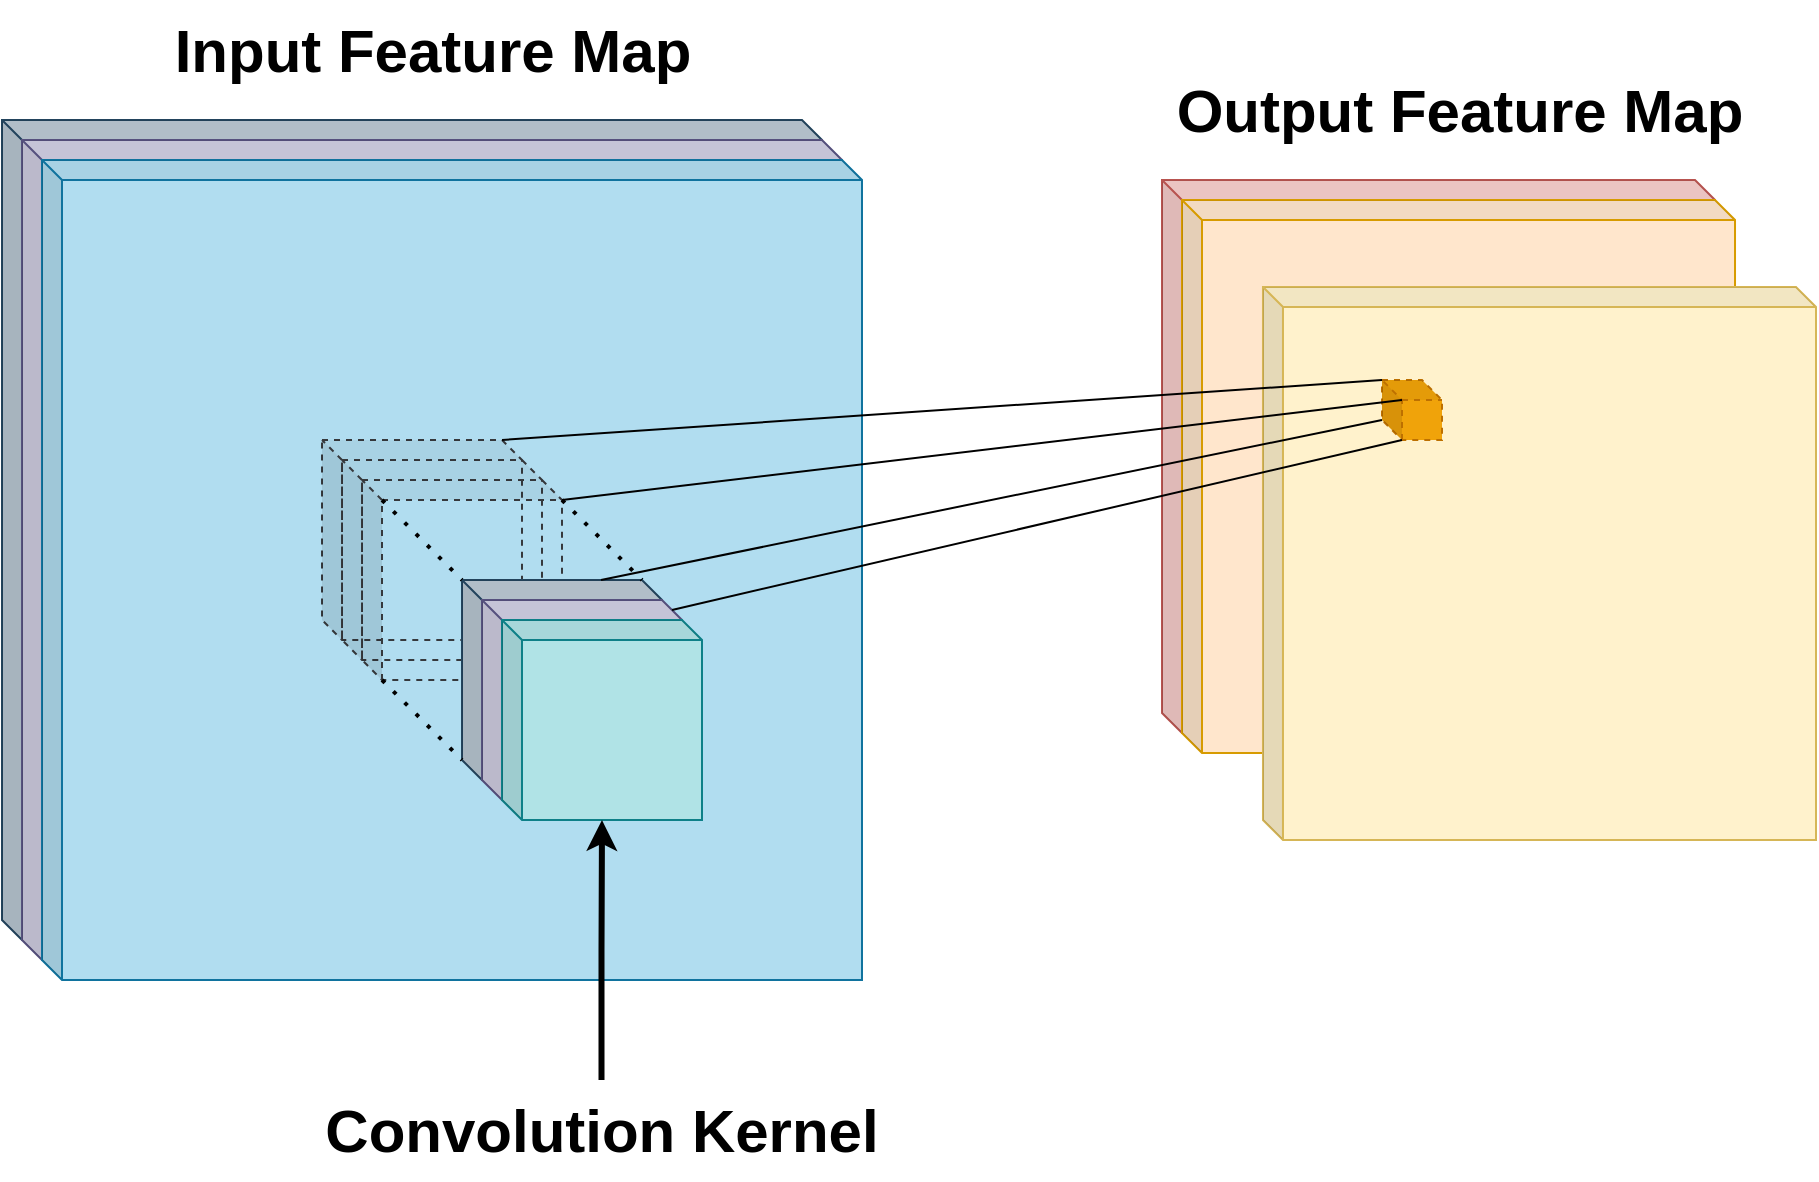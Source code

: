 <mxfile version="21.2.8" type="device" pages="2">
  <diagram name="Page-1" id="e8gIqHN_2aYXNfnI5XAy">
    <mxGraphModel dx="2022" dy="703" grid="1" gridSize="10" guides="1" tooltips="1" connect="1" arrows="1" fold="1" page="1" pageScale="1" pageWidth="827" pageHeight="1169" math="0" shadow="0">
      <root>
        <mxCell id="0" />
        <mxCell id="1" parent="0" />
        <mxCell id="FKL5-TGWjA22Yl3rKmFX-71" value="" style="shape=cube;whiteSpace=wrap;html=1;boundedLbl=1;backgroundOutline=1;darkOpacity=0.05;darkOpacity2=0.1;size=10;fillColor=#f8cecc;strokeColor=#b85450;" vertex="1" parent="1">
          <mxGeometry x="499.998" y="129.998" width="276.512" height="276.512" as="geometry" />
        </mxCell>
        <mxCell id="FKL5-TGWjA22Yl3rKmFX-73" value="" style="shape=cube;whiteSpace=wrap;html=1;boundedLbl=1;backgroundOutline=1;darkOpacity=0.05;darkOpacity2=0.1;size=10;fillColor=#ffe6cc;strokeColor=#d79b00;" vertex="1" parent="1">
          <mxGeometry x="509.998" y="139.998" width="276.512" height="276.512" as="geometry" />
        </mxCell>
        <mxCell id="FKL5-TGWjA22Yl3rKmFX-15" value="" style="group" vertex="1" connectable="0" parent="1">
          <mxGeometry x="-80" y="100" width="430" height="430" as="geometry" />
        </mxCell>
        <mxCell id="FKL5-TGWjA22Yl3rKmFX-1" value="" style="shape=cube;whiteSpace=wrap;html=1;boundedLbl=1;backgroundOutline=1;darkOpacity=0.05;darkOpacity2=0.1;size=10;fillColor=#bac8d3;strokeColor=#23445d;" vertex="1" parent="FKL5-TGWjA22Yl3rKmFX-15">
          <mxGeometry width="410" height="410" as="geometry" />
        </mxCell>
        <mxCell id="FKL5-TGWjA22Yl3rKmFX-2" value="" style="shape=cube;whiteSpace=wrap;html=1;boundedLbl=1;backgroundOutline=1;darkOpacity=0.05;darkOpacity2=0.1;size=10;fillColor=#d0cee2;strokeColor=#56517e;" vertex="1" parent="FKL5-TGWjA22Yl3rKmFX-15">
          <mxGeometry x="10" y="10" width="410" height="410" as="geometry" />
        </mxCell>
        <mxCell id="FKL5-TGWjA22Yl3rKmFX-3" value="" style="shape=cube;whiteSpace=wrap;html=1;boundedLbl=1;backgroundOutline=1;darkOpacity=0.05;darkOpacity2=0.1;size=10;fillColor=#b1ddf0;strokeColor=#10739e;" vertex="1" parent="FKL5-TGWjA22Yl3rKmFX-15">
          <mxGeometry x="20" y="20" width="410" height="410" as="geometry" />
        </mxCell>
        <mxCell id="FKL5-TGWjA22Yl3rKmFX-53" value="" style="group" vertex="1" connectable="0" parent="FKL5-TGWjA22Yl3rKmFX-15">
          <mxGeometry x="160" y="160" width="190" height="190" as="geometry" />
        </mxCell>
        <mxCell id="FKL5-TGWjA22Yl3rKmFX-25" value="" style="shape=cube;whiteSpace=wrap;html=1;boundedLbl=1;backgroundOutline=1;darkOpacity=0.05;darkOpacity2=0.1;size=10;fillColor=none;strokeColor=#36393d;dashed=1;" vertex="1" parent="FKL5-TGWjA22Yl3rKmFX-53">
          <mxGeometry width="100" height="100" as="geometry" />
        </mxCell>
        <mxCell id="FKL5-TGWjA22Yl3rKmFX-28" value="" style="shape=cube;whiteSpace=wrap;html=1;boundedLbl=1;backgroundOutline=1;darkOpacity=0.05;darkOpacity2=0.1;size=10;fillColor=none;strokeColor=#36393d;dashed=1;" vertex="1" parent="FKL5-TGWjA22Yl3rKmFX-53">
          <mxGeometry x="10" y="10" width="100" height="100" as="geometry" />
        </mxCell>
        <mxCell id="FKL5-TGWjA22Yl3rKmFX-29" value="" style="shape=cube;whiteSpace=wrap;html=1;boundedLbl=1;backgroundOutline=1;darkOpacity=0.05;darkOpacity2=0.1;size=10;fillColor=none;strokeColor=#36393d;dashed=1;" vertex="1" parent="FKL5-TGWjA22Yl3rKmFX-53">
          <mxGeometry x="20" y="20" width="100" height="100" as="geometry" />
        </mxCell>
        <mxCell id="FKL5-TGWjA22Yl3rKmFX-47" value="" style="shape=cube;whiteSpace=wrap;html=1;boundedLbl=1;backgroundOutline=1;darkOpacity=0.05;darkOpacity2=0.1;size=10;fillColor=#bac8d3;strokeColor=#23445d;" vertex="1" parent="FKL5-TGWjA22Yl3rKmFX-53">
          <mxGeometry x="70" y="70" width="100" height="100" as="geometry" />
        </mxCell>
        <mxCell id="FKL5-TGWjA22Yl3rKmFX-49" value="" style="shape=cube;whiteSpace=wrap;html=1;boundedLbl=1;backgroundOutline=1;darkOpacity=0.05;darkOpacity2=0.1;size=10;fillColor=#d0cee2;strokeColor=#56517e;" vertex="1" parent="FKL5-TGWjA22Yl3rKmFX-53">
          <mxGeometry x="80" y="80" width="100" height="100" as="geometry" />
        </mxCell>
        <mxCell id="FKL5-TGWjA22Yl3rKmFX-48" value="" style="shape=cube;whiteSpace=wrap;html=1;boundedLbl=1;backgroundOutline=1;darkOpacity=0.05;darkOpacity2=0.1;size=10;fillColor=#b0e3e6;strokeColor=#0e8088;" vertex="1" parent="FKL5-TGWjA22Yl3rKmFX-53">
          <mxGeometry x="90" y="90" width="100" height="100" as="geometry" />
        </mxCell>
        <mxCell id="FKL5-TGWjA22Yl3rKmFX-19" value="" style="endArrow=none;dashed=1;html=1;dashPattern=1 3;strokeWidth=2;rounded=0;entryX=0;entryY=0;entryDx=0;entryDy=0;entryPerimeter=0;" edge="1" parent="FKL5-TGWjA22Yl3rKmFX-53">
          <mxGeometry width="50" height="50" relative="1" as="geometry">
            <mxPoint x="30" y="30" as="sourcePoint" />
            <mxPoint x="70" y="70" as="targetPoint" />
          </mxGeometry>
        </mxCell>
        <mxCell id="FKL5-TGWjA22Yl3rKmFX-51" value="" style="endArrow=none;dashed=1;html=1;dashPattern=1 3;strokeWidth=2;rounded=0;entryX=0;entryY=0;entryDx=0;entryDy=0;entryPerimeter=0;" edge="1" parent="FKL5-TGWjA22Yl3rKmFX-53">
          <mxGeometry width="50" height="50" relative="1" as="geometry">
            <mxPoint x="120" y="30" as="sourcePoint" />
            <mxPoint x="160" y="70" as="targetPoint" />
          </mxGeometry>
        </mxCell>
        <mxCell id="FKL5-TGWjA22Yl3rKmFX-52" value="" style="endArrow=none;dashed=1;html=1;dashPattern=1 3;strokeWidth=2;rounded=0;entryX=0;entryY=0;entryDx=0;entryDy=0;entryPerimeter=0;" edge="1" parent="FKL5-TGWjA22Yl3rKmFX-53">
          <mxGeometry width="50" height="50" relative="1" as="geometry">
            <mxPoint x="30" y="120" as="sourcePoint" />
            <mxPoint x="70" y="160" as="targetPoint" />
          </mxGeometry>
        </mxCell>
        <mxCell id="FKL5-TGWjA22Yl3rKmFX-13" value="" style="group" vertex="1" connectable="0" parent="1">
          <mxGeometry x="537" y="170" width="290" height="290" as="geometry" />
        </mxCell>
        <mxCell id="FKL5-TGWjA22Yl3rKmFX-12" value="" style="shape=cube;whiteSpace=wrap;html=1;boundedLbl=1;backgroundOutline=1;darkOpacity=0.05;darkOpacity2=0.1;size=10;fillColor=#fff2cc;strokeColor=#d6b656;" vertex="1" parent="FKL5-TGWjA22Yl3rKmFX-13">
          <mxGeometry x="13.488" y="13.488" width="276.512" height="276.512" as="geometry" />
        </mxCell>
        <mxCell id="FKL5-TGWjA22Yl3rKmFX-55" value="" style="shape=cube;whiteSpace=wrap;html=1;boundedLbl=1;backgroundOutline=1;darkOpacity=0.05;darkOpacity2=0.1;dashed=1;fillColor=#f0a30a;size=10;strokeColor=#BD7000;fontColor=#000000;" vertex="1" parent="FKL5-TGWjA22Yl3rKmFX-13">
          <mxGeometry x="73" y="60" width="30" height="30" as="geometry" />
        </mxCell>
        <mxCell id="FKL5-TGWjA22Yl3rKmFX-56" value="" style="endArrow=none;html=1;rounded=0;exitX=0;exitY=0;exitDx=90;exitDy=0;exitPerimeter=0;entryX=0;entryY=0;entryDx=0;entryDy=0;entryPerimeter=0;" edge="1" parent="1" source="FKL5-TGWjA22Yl3rKmFX-25" target="FKL5-TGWjA22Yl3rKmFX-55">
          <mxGeometry width="50" height="50" relative="1" as="geometry">
            <mxPoint x="390" y="310" as="sourcePoint" />
            <mxPoint x="440" y="260" as="targetPoint" />
          </mxGeometry>
        </mxCell>
        <mxCell id="FKL5-TGWjA22Yl3rKmFX-57" value="" style="endArrow=none;html=1;rounded=0;exitX=0;exitY=0;exitDx=100;exitDy=10;exitPerimeter=0;entryX=0.333;entryY=0.333;entryDx=0;entryDy=0;entryPerimeter=0;" edge="1" parent="1" source="FKL5-TGWjA22Yl3rKmFX-29" target="FKL5-TGWjA22Yl3rKmFX-55">
          <mxGeometry width="50" height="50" relative="1" as="geometry">
            <mxPoint x="390" y="310" as="sourcePoint" />
            <mxPoint x="490" y="330" as="targetPoint" />
          </mxGeometry>
        </mxCell>
        <mxCell id="FKL5-TGWjA22Yl3rKmFX-58" value="" style="endArrow=none;html=1;rounded=0;entryX=0;entryY=0;entryDx=10;entryDy=30;entryPerimeter=0;exitX=0;exitY=0;exitDx=95;exitDy=5;exitPerimeter=0;" edge="1" parent="1" source="FKL5-TGWjA22Yl3rKmFX-49" target="FKL5-TGWjA22Yl3rKmFX-55">
          <mxGeometry width="50" height="50" relative="1" as="geometry">
            <mxPoint x="390" y="310" as="sourcePoint" />
            <mxPoint x="440" y="260" as="targetPoint" />
          </mxGeometry>
        </mxCell>
        <mxCell id="FKL5-TGWjA22Yl3rKmFX-59" value="" style="endArrow=none;html=1;rounded=0;entryX=0;entryY=0;entryDx=0;entryDy=20;entryPerimeter=0;exitX=0.695;exitY=0;exitDx=0;exitDy=0;exitPerimeter=0;" edge="1" parent="1" source="FKL5-TGWjA22Yl3rKmFX-47" target="FKL5-TGWjA22Yl3rKmFX-55">
          <mxGeometry width="50" height="50" relative="1" as="geometry">
            <mxPoint x="370" y="250" as="sourcePoint" />
            <mxPoint x="420" y="200" as="targetPoint" />
          </mxGeometry>
        </mxCell>
        <mxCell id="FKL5-TGWjA22Yl3rKmFX-60" value="&lt;font style=&quot;font-size: 30px;&quot;&gt;&lt;span&gt;Input Feature Map&lt;/span&gt;&lt;/font&gt;" style="text;html=1;strokeColor=none;fillColor=none;align=center;verticalAlign=middle;whiteSpace=wrap;rounded=0;fontStyle=1" vertex="1" parent="1">
          <mxGeometry x="-6.25" y="40" width="282.5" height="50" as="geometry" />
        </mxCell>
        <mxCell id="FKL5-TGWjA22Yl3rKmFX-61" value="&lt;font style=&quot;font-size: 30px;&quot;&gt;&lt;span&gt;Output Feature Map&lt;/span&gt;&lt;/font&gt;" style="text;html=1;strokeColor=none;fillColor=none;align=center;verticalAlign=middle;whiteSpace=wrap;rounded=0;fontStyle=1" vertex="1" parent="1">
          <mxGeometry x="498.5" y="70" width="299.5" height="50" as="geometry" />
        </mxCell>
        <mxCell id="FKL5-TGWjA22Yl3rKmFX-64" style="edgeStyle=orthogonalEdgeStyle;rounded=0;orthogonalLoop=1;jettySize=auto;html=1;strokeWidth=3;" edge="1" parent="1" source="FKL5-TGWjA22Yl3rKmFX-63" target="FKL5-TGWjA22Yl3rKmFX-48">
          <mxGeometry relative="1" as="geometry" />
        </mxCell>
        <mxCell id="FKL5-TGWjA22Yl3rKmFX-63" value="&lt;font style=&quot;font-size: 30px;&quot;&gt;&lt;span&gt;Convolution Kernel&lt;/span&gt;&lt;/font&gt;" style="text;html=1;strokeColor=none;fillColor=none;align=center;verticalAlign=middle;whiteSpace=wrap;rounded=0;fontStyle=1" vertex="1" parent="1">
          <mxGeometry x="70" y="580" width="299.5" height="50" as="geometry" />
        </mxCell>
      </root>
    </mxGraphModel>
  </diagram>
  <diagram id="FSeQ4kL06ydM7t-4-fnL" name="Page-2">
    <mxGraphModel dx="1687" dy="992" grid="1" gridSize="10" guides="1" tooltips="1" connect="1" arrows="1" fold="1" page="1" pageScale="1" pageWidth="827" pageHeight="1169" math="0" shadow="0">
      <root>
        <mxCell id="0" />
        <mxCell id="1" parent="0" />
        <mxCell id="b5OsMDEcb1tCV_Yvxusm-1" value="" style="rounded=0;whiteSpace=wrap;html=1;fillColor=#cdeb8b;strokeColor=#36393d;" vertex="1" parent="1">
          <mxGeometry x="230" y="180" width="60" height="60" as="geometry" />
        </mxCell>
        <mxCell id="b5OsMDEcb1tCV_Yvxusm-2" value="" style="rounded=0;whiteSpace=wrap;html=1;fillColor=#d5e8d4;strokeColor=#82b366;" vertex="1" parent="1">
          <mxGeometry x="230" y="240" width="60" height="60" as="geometry" />
        </mxCell>
        <mxCell id="b5OsMDEcb1tCV_Yvxusm-3" value="" style="rounded=0;whiteSpace=wrap;html=1;fillColor=#d5e8d4;strokeColor=#82b366;" vertex="1" parent="1">
          <mxGeometry x="230" y="300" width="60" height="60" as="geometry" />
        </mxCell>
        <mxCell id="b5OsMDEcb1tCV_Yvxusm-4" value="" style="rounded=0;whiteSpace=wrap;html=1;fillColor=#cdeb8b;strokeColor=#36393d;" vertex="1" parent="1">
          <mxGeometry x="230" y="360" width="60" height="60" as="geometry" />
        </mxCell>
        <mxCell id="b5OsMDEcb1tCV_Yvxusm-5" value="" style="rounded=0;whiteSpace=wrap;html=1;fillColor=#60a917;fontColor=#ffffff;strokeColor=#2D7600;" vertex="1" parent="1">
          <mxGeometry x="230" y="420" width="60" height="60" as="geometry" />
        </mxCell>
        <mxCell id="b5OsMDEcb1tCV_Yvxusm-6" value="" style="rounded=0;whiteSpace=wrap;html=1;fillColor=#d5e8d4;strokeColor=#82b366;" vertex="1" parent="1">
          <mxGeometry x="230" y="480" width="60" height="60" as="geometry" />
        </mxCell>
        <mxCell id="b5OsMDEcb1tCV_Yvxusm-16" style="rounded=0;orthogonalLoop=1;jettySize=auto;html=1;entryX=0;entryY=0.5;entryDx=0;entryDy=0;strokeColor=none;endArrow=none;endFill=0;strokeWidth=3;" edge="1" parent="1" source="b5OsMDEcb1tCV_Yvxusm-7" target="b5OsMDEcb1tCV_Yvxusm-13">
          <mxGeometry relative="1" as="geometry" />
        </mxCell>
        <mxCell id="b5OsMDEcb1tCV_Yvxusm-18" style="rounded=0;orthogonalLoop=1;jettySize=auto;html=1;entryX=0;entryY=0.5;entryDx=0;entryDy=0;endArrow=none;endFill=0;strokeWidth=3;" edge="1" parent="1" source="b5OsMDEcb1tCV_Yvxusm-7" target="b5OsMDEcb1tCV_Yvxusm-13">
          <mxGeometry relative="1" as="geometry" />
        </mxCell>
        <mxCell id="b5OsMDEcb1tCV_Yvxusm-19" style="rounded=0;orthogonalLoop=1;jettySize=auto;html=1;entryX=0;entryY=0.5;entryDx=0;entryDy=0;endArrow=none;endFill=0;strokeWidth=3;" edge="1" parent="1" source="b5OsMDEcb1tCV_Yvxusm-7" target="b5OsMDEcb1tCV_Yvxusm-14">
          <mxGeometry relative="1" as="geometry" />
        </mxCell>
        <mxCell id="b5OsMDEcb1tCV_Yvxusm-20" style="rounded=0;orthogonalLoop=1;jettySize=auto;html=1;entryX=0;entryY=0.5;entryDx=0;entryDy=0;endArrow=none;endFill=0;strokeWidth=3;" edge="1" parent="1" source="b5OsMDEcb1tCV_Yvxusm-7" target="b5OsMDEcb1tCV_Yvxusm-15">
          <mxGeometry relative="1" as="geometry" />
        </mxCell>
        <mxCell id="b5OsMDEcb1tCV_Yvxusm-7" value="" style="ellipse;whiteSpace=wrap;html=1;aspect=fixed;strokeWidth=2;" vertex="1" parent="1">
          <mxGeometry x="370" y="185" width="50" height="50" as="geometry" />
        </mxCell>
        <mxCell id="b5OsMDEcb1tCV_Yvxusm-21" style="rounded=0;orthogonalLoop=1;jettySize=auto;html=1;entryX=0;entryY=0.5;entryDx=0;entryDy=0;endArrow=none;endFill=0;strokeWidth=3;" edge="1" parent="1" source="b5OsMDEcb1tCV_Yvxusm-8" target="b5OsMDEcb1tCV_Yvxusm-13">
          <mxGeometry relative="1" as="geometry" />
        </mxCell>
        <mxCell id="b5OsMDEcb1tCV_Yvxusm-22" style="rounded=0;orthogonalLoop=1;jettySize=auto;html=1;entryX=0;entryY=0.5;entryDx=0;entryDy=0;endArrow=none;endFill=0;strokeWidth=3;" edge="1" parent="1" source="b5OsMDEcb1tCV_Yvxusm-8" target="b5OsMDEcb1tCV_Yvxusm-14">
          <mxGeometry relative="1" as="geometry" />
        </mxCell>
        <mxCell id="b5OsMDEcb1tCV_Yvxusm-23" style="rounded=0;orthogonalLoop=1;jettySize=auto;html=1;entryX=0;entryY=0.5;entryDx=0;entryDy=0;endArrow=none;endFill=0;strokeWidth=3;" edge="1" parent="1" source="b5OsMDEcb1tCV_Yvxusm-8" target="b5OsMDEcb1tCV_Yvxusm-15">
          <mxGeometry relative="1" as="geometry" />
        </mxCell>
        <mxCell id="b5OsMDEcb1tCV_Yvxusm-8" value="" style="ellipse;whiteSpace=wrap;html=1;aspect=fixed;strokeWidth=2;" vertex="1" parent="1">
          <mxGeometry x="370" y="245" width="50" height="50" as="geometry" />
        </mxCell>
        <mxCell id="b5OsMDEcb1tCV_Yvxusm-24" style="rounded=0;orthogonalLoop=1;jettySize=auto;html=1;entryX=0;entryY=0.5;entryDx=0;entryDy=0;endArrow=none;endFill=0;strokeWidth=3;" edge="1" parent="1" source="b5OsMDEcb1tCV_Yvxusm-9" target="b5OsMDEcb1tCV_Yvxusm-13">
          <mxGeometry relative="1" as="geometry" />
        </mxCell>
        <mxCell id="b5OsMDEcb1tCV_Yvxusm-25" style="rounded=0;orthogonalLoop=1;jettySize=auto;html=1;entryX=0;entryY=0.5;entryDx=0;entryDy=0;endArrow=none;endFill=0;strokeWidth=3;" edge="1" parent="1" source="b5OsMDEcb1tCV_Yvxusm-9" target="b5OsMDEcb1tCV_Yvxusm-14">
          <mxGeometry relative="1" as="geometry" />
        </mxCell>
        <mxCell id="b5OsMDEcb1tCV_Yvxusm-26" style="rounded=0;orthogonalLoop=1;jettySize=auto;html=1;entryX=0;entryY=0.5;entryDx=0;entryDy=0;endArrow=none;endFill=0;strokeWidth=3;" edge="1" parent="1" source="b5OsMDEcb1tCV_Yvxusm-9" target="b5OsMDEcb1tCV_Yvxusm-15">
          <mxGeometry relative="1" as="geometry" />
        </mxCell>
        <mxCell id="b5OsMDEcb1tCV_Yvxusm-9" value="" style="ellipse;whiteSpace=wrap;html=1;aspect=fixed;strokeWidth=2;" vertex="1" parent="1">
          <mxGeometry x="370" y="305" width="50" height="50" as="geometry" />
        </mxCell>
        <mxCell id="b5OsMDEcb1tCV_Yvxusm-27" style="rounded=0;orthogonalLoop=1;jettySize=auto;html=1;entryX=0;entryY=0.5;entryDx=0;entryDy=0;endArrow=none;endFill=0;strokeWidth=3;" edge="1" parent="1" source="b5OsMDEcb1tCV_Yvxusm-10" target="b5OsMDEcb1tCV_Yvxusm-13">
          <mxGeometry relative="1" as="geometry" />
        </mxCell>
        <mxCell id="b5OsMDEcb1tCV_Yvxusm-28" style="rounded=0;orthogonalLoop=1;jettySize=auto;html=1;entryX=0;entryY=0.5;entryDx=0;entryDy=0;endArrow=none;endFill=0;strokeWidth=3;" edge="1" parent="1" source="b5OsMDEcb1tCV_Yvxusm-10" target="b5OsMDEcb1tCV_Yvxusm-15">
          <mxGeometry relative="1" as="geometry" />
        </mxCell>
        <mxCell id="b5OsMDEcb1tCV_Yvxusm-35" style="rounded=0;orthogonalLoop=1;jettySize=auto;html=1;entryX=0;entryY=0.5;entryDx=0;entryDy=0;endArrow=none;endFill=0;strokeWidth=3;" edge="1" parent="1" source="b5OsMDEcb1tCV_Yvxusm-10" target="b5OsMDEcb1tCV_Yvxusm-14">
          <mxGeometry relative="1" as="geometry" />
        </mxCell>
        <mxCell id="b5OsMDEcb1tCV_Yvxusm-10" value="" style="ellipse;whiteSpace=wrap;html=1;aspect=fixed;strokeWidth=2;" vertex="1" parent="1">
          <mxGeometry x="370" y="365" width="50" height="50" as="geometry" />
        </mxCell>
        <mxCell id="b5OsMDEcb1tCV_Yvxusm-29" style="rounded=0;orthogonalLoop=1;jettySize=auto;html=1;entryX=0;entryY=0.5;entryDx=0;entryDy=0;endArrow=none;endFill=0;strokeWidth=3;" edge="1" parent="1" source="b5OsMDEcb1tCV_Yvxusm-11" target="b5OsMDEcb1tCV_Yvxusm-13">
          <mxGeometry relative="1" as="geometry" />
        </mxCell>
        <mxCell id="b5OsMDEcb1tCV_Yvxusm-30" style="rounded=0;orthogonalLoop=1;jettySize=auto;html=1;entryX=0;entryY=0.5;entryDx=0;entryDy=0;endArrow=none;endFill=0;strokeWidth=3;" edge="1" parent="1" source="b5OsMDEcb1tCV_Yvxusm-11" target="b5OsMDEcb1tCV_Yvxusm-14">
          <mxGeometry relative="1" as="geometry" />
        </mxCell>
        <mxCell id="b5OsMDEcb1tCV_Yvxusm-31" style="rounded=0;orthogonalLoop=1;jettySize=auto;html=1;entryX=0;entryY=0.5;entryDx=0;entryDy=0;endArrow=none;endFill=0;strokeWidth=3;" edge="1" parent="1" source="b5OsMDEcb1tCV_Yvxusm-11" target="b5OsMDEcb1tCV_Yvxusm-15">
          <mxGeometry relative="1" as="geometry" />
        </mxCell>
        <mxCell id="b5OsMDEcb1tCV_Yvxusm-11" value="" style="ellipse;whiteSpace=wrap;html=1;aspect=fixed;strokeWidth=2;" vertex="1" parent="1">
          <mxGeometry x="370" y="425" width="50" height="50" as="geometry" />
        </mxCell>
        <mxCell id="b5OsMDEcb1tCV_Yvxusm-32" style="rounded=0;orthogonalLoop=1;jettySize=auto;html=1;entryX=0;entryY=0.5;entryDx=0;entryDy=0;endArrow=none;endFill=0;strokeWidth=3;" edge="1" parent="1" source="b5OsMDEcb1tCV_Yvxusm-12" target="b5OsMDEcb1tCV_Yvxusm-13">
          <mxGeometry relative="1" as="geometry" />
        </mxCell>
        <mxCell id="b5OsMDEcb1tCV_Yvxusm-33" style="rounded=0;orthogonalLoop=1;jettySize=auto;html=1;entryX=0;entryY=0.5;entryDx=0;entryDy=0;endArrow=none;endFill=0;strokeWidth=3;" edge="1" parent="1" source="b5OsMDEcb1tCV_Yvxusm-12" target="b5OsMDEcb1tCV_Yvxusm-14">
          <mxGeometry relative="1" as="geometry" />
        </mxCell>
        <mxCell id="b5OsMDEcb1tCV_Yvxusm-34" style="rounded=0;orthogonalLoop=1;jettySize=auto;html=1;entryX=0;entryY=0.5;entryDx=0;entryDy=0;endArrow=none;endFill=0;strokeWidth=3;" edge="1" parent="1" source="b5OsMDEcb1tCV_Yvxusm-12" target="b5OsMDEcb1tCV_Yvxusm-15">
          <mxGeometry relative="1" as="geometry" />
        </mxCell>
        <mxCell id="b5OsMDEcb1tCV_Yvxusm-12" value="" style="ellipse;whiteSpace=wrap;html=1;aspect=fixed;strokeWidth=2;" vertex="1" parent="1">
          <mxGeometry x="370" y="485" width="50" height="50" as="geometry" />
        </mxCell>
        <mxCell id="b5OsMDEcb1tCV_Yvxusm-13" value="" style="ellipse;whiteSpace=wrap;html=1;aspect=fixed;strokeWidth=2;" vertex="1" parent="1">
          <mxGeometry x="600" y="280" width="50" height="50" as="geometry" />
        </mxCell>
        <mxCell id="b5OsMDEcb1tCV_Yvxusm-14" value="" style="ellipse;whiteSpace=wrap;html=1;aspect=fixed;strokeWidth=2;" vertex="1" parent="1">
          <mxGeometry x="600" y="340" width="50" height="50" as="geometry" />
        </mxCell>
        <mxCell id="b5OsMDEcb1tCV_Yvxusm-15" value="" style="ellipse;whiteSpace=wrap;html=1;aspect=fixed;strokeWidth=2;" vertex="1" parent="1">
          <mxGeometry x="600" y="400" width="50" height="50" as="geometry" />
        </mxCell>
        <mxCell id="b5OsMDEcb1tCV_Yvxusm-36" value="" style="rounded=0;whiteSpace=wrap;html=1;fillColor=#f8cecc;strokeColor=#b85450;" vertex="1" parent="1">
          <mxGeometry x="720" y="275" width="60" height="60" as="geometry" />
        </mxCell>
        <mxCell id="b5OsMDEcb1tCV_Yvxusm-37" value="" style="rounded=0;whiteSpace=wrap;html=1;fillColor=#e51400;fontColor=#ffffff;strokeColor=#B20000;" vertex="1" parent="1">
          <mxGeometry x="720" y="335" width="60" height="60" as="geometry" />
        </mxCell>
        <mxCell id="b5OsMDEcb1tCV_Yvxusm-38" value="" style="rounded=0;whiteSpace=wrap;html=1;fillColor=#fad7ac;strokeColor=#b46504;" vertex="1" parent="1">
          <mxGeometry x="720" y="395" width="60" height="60" as="geometry" />
        </mxCell>
        <mxCell id="b5OsMDEcb1tCV_Yvxusm-39" value="&lt;font style=&quot;font-size: 30px;&quot;&gt;&lt;b&gt;Input Features&lt;/b&gt;&lt;/font&gt;" style="text;html=1;strokeColor=none;fillColor=none;align=center;verticalAlign=middle;whiteSpace=wrap;rounded=0;" vertex="1" parent="1">
          <mxGeometry x="130" y="110" width="270" height="50" as="geometry" />
        </mxCell>
        <mxCell id="b5OsMDEcb1tCV_Yvxusm-40" value="&lt;font style=&quot;font-size: 30px;&quot;&gt;&lt;b&gt;Output Features&lt;/b&gt;&lt;/font&gt;" style="text;html=1;strokeColor=none;fillColor=none;align=center;verticalAlign=middle;whiteSpace=wrap;rounded=0;" vertex="1" parent="1">
          <mxGeometry x="615" y="205" width="270" height="50" as="geometry" />
        </mxCell>
        <mxCell id="b5OsMDEcb1tCV_Yvxusm-43" style="edgeStyle=orthogonalEdgeStyle;rounded=0;orthogonalLoop=1;jettySize=auto;html=1;exitX=0;exitY=0.5;exitDx=0;exitDy=0;strokeWidth=3;" edge="1" parent="1" source="b5OsMDEcb1tCV_Yvxusm-42" target="b5OsMDEcb1tCV_Yvxusm-12">
          <mxGeometry relative="1" as="geometry">
            <Array as="points">
              <mxPoint x="395" y="585" />
            </Array>
          </mxGeometry>
        </mxCell>
        <mxCell id="b5OsMDEcb1tCV_Yvxusm-42" value="&lt;font style=&quot;font-size: 30px;&quot;&gt;&lt;b&gt;Neuron&lt;/b&gt;&lt;/font&gt;" style="text;html=1;strokeColor=none;fillColor=none;align=center;verticalAlign=middle;whiteSpace=wrap;rounded=0;" vertex="1" parent="1">
          <mxGeometry x="430" y="560" width="130" height="50" as="geometry" />
        </mxCell>
        <mxCell id="b5OsMDEcb1tCV_Yvxusm-45" style="edgeStyle=orthogonalEdgeStyle;rounded=0;orthogonalLoop=1;jettySize=auto;html=1;strokeWidth=3;" edge="1" parent="1">
          <mxGeometry relative="1" as="geometry">
            <mxPoint x="510" y="463" as="targetPoint" />
            <mxPoint x="570" y="517.989" as="sourcePoint" />
          </mxGeometry>
        </mxCell>
        <mxCell id="b5OsMDEcb1tCV_Yvxusm-44" value="&lt;font style=&quot;font-size: 30px;&quot;&gt;&lt;b&gt;Connection&lt;/b&gt;&lt;/font&gt;" style="text;html=1;strokeColor=none;fillColor=none;align=center;verticalAlign=middle;whiteSpace=wrap;rounded=0;" vertex="1" parent="1">
          <mxGeometry x="570" y="490" width="180" height="50" as="geometry" />
        </mxCell>
      </root>
    </mxGraphModel>
  </diagram>
</mxfile>
